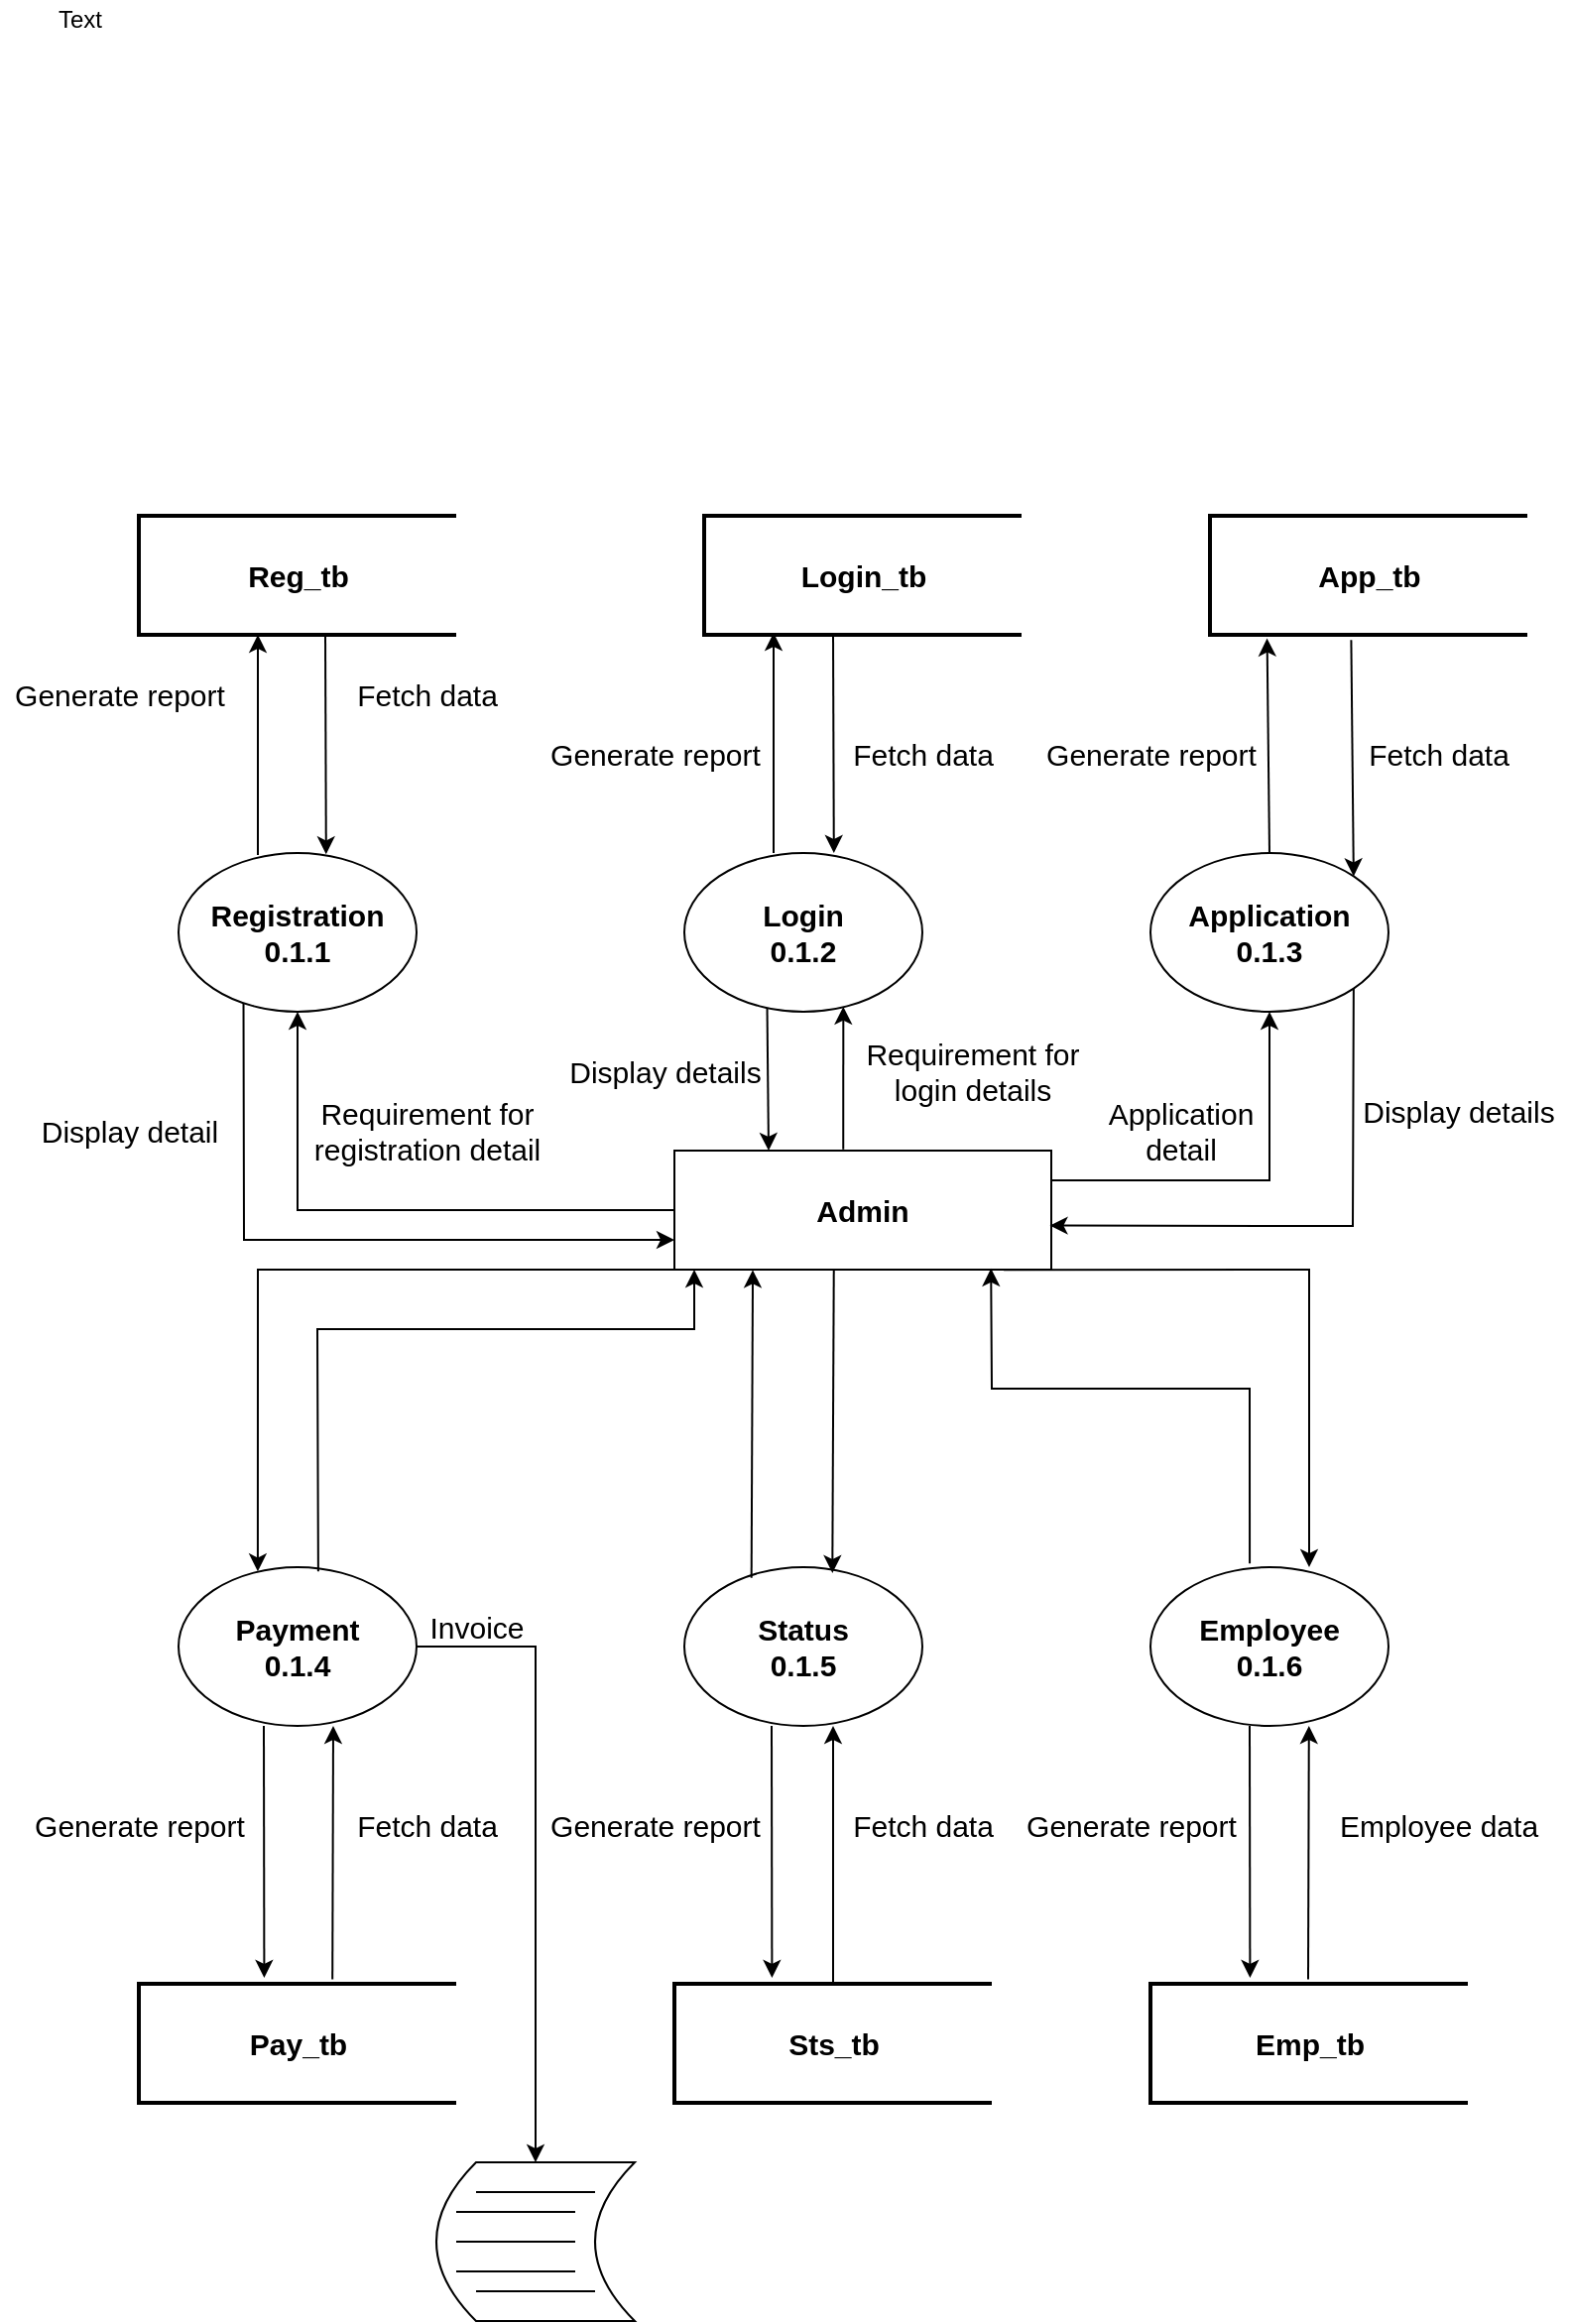 <mxfile version="17.1.3" type="device"><diagram id="9mTJRpyC_dAOaoIo_8Ly" name="Page-1"><mxGraphModel dx="1038" dy="1647" grid="1" gridSize="10" guides="1" tooltips="1" connect="1" arrows="1" fold="1" page="1" pageScale="1" pageWidth="850" pageHeight="1100" math="0" shadow="0"><root><mxCell id="0"/><mxCell id="1" parent="0"/><mxCell id="veaSx_W3QXYo96DT7Hp8-1" value="&lt;b&gt;&lt;font style=&quot;font-size: 15px&quot;&gt;Admin&lt;/font&gt;&lt;/b&gt;" style="rounded=0;whiteSpace=wrap;html=1;" parent="1" vertex="1"><mxGeometry x="360" y="250" width="190" height="60" as="geometry"/></mxCell><mxCell id="veaSx_W3QXYo96DT7Hp8-2" value="&lt;b&gt;Registration&lt;br&gt;0.1.1&lt;br&gt;&lt;/b&gt;" style="ellipse;whiteSpace=wrap;html=1;fontSize=15;" parent="1" vertex="1"><mxGeometry x="110" y="100" width="120" height="80" as="geometry"/></mxCell><mxCell id="veaSx_W3QXYo96DT7Hp8-30" style="edgeStyle=orthogonalEdgeStyle;rounded=0;orthogonalLoop=1;jettySize=auto;html=1;fontSize=15;entryX=0.5;entryY=1;entryDx=0;entryDy=0;" parent="1" target="veaSx_W3QXYo96DT7Hp8-4" edge="1"><mxGeometry relative="1" as="geometry"><mxPoint x="643" y="180" as="targetPoint"/><mxPoint x="550" y="265" as="sourcePoint"/><Array as="points"><mxPoint x="660" y="265"/></Array></mxGeometry></mxCell><mxCell id="veaSx_W3QXYo96DT7Hp8-3" value="&lt;b&gt;Login&lt;br&gt;0.1.2&lt;br&gt;&lt;/b&gt;" style="ellipse;whiteSpace=wrap;html=1;fontSize=15;" parent="1" vertex="1"><mxGeometry x="365" y="100" width="120" height="80" as="geometry"/></mxCell><mxCell id="veaSx_W3QXYo96DT7Hp8-4" value="&lt;b&gt;Application&lt;br&gt;0.1.3&lt;br&gt;&lt;/b&gt;" style="ellipse;whiteSpace=wrap;html=1;fontSize=15;" parent="1" vertex="1"><mxGeometry x="600" y="100" width="120" height="80" as="geometry"/></mxCell><mxCell id="veaSx_W3QXYo96DT7Hp8-5" value="&lt;b&gt;Payment&lt;br&gt;0.1.4&lt;br&gt;&lt;/b&gt;" style="ellipse;whiteSpace=wrap;html=1;fontSize=15;" parent="1" vertex="1"><mxGeometry x="110" y="460" width="120" height="80" as="geometry"/></mxCell><mxCell id="veaSx_W3QXYo96DT7Hp8-6" value="&lt;b&gt;Status&lt;br&gt;0.1.5&lt;br&gt;&lt;/b&gt;" style="ellipse;whiteSpace=wrap;html=1;fontSize=15;" parent="1" vertex="1"><mxGeometry x="365" y="460" width="120" height="80" as="geometry"/></mxCell><mxCell id="veaSx_W3QXYo96DT7Hp8-7" value="&lt;b&gt;Employee&lt;br&gt;0.1.6&lt;br&gt;&lt;/b&gt;" style="ellipse;whiteSpace=wrap;html=1;fontSize=15;" parent="1" vertex="1"><mxGeometry x="600" y="460" width="120" height="80" as="geometry"/></mxCell><mxCell id="veaSx_W3QXYo96DT7Hp8-8" value="" style="endArrow=classic;html=1;rounded=0;fontSize=15;exitX=0;exitY=0.5;exitDx=0;exitDy=0;entryX=0.5;entryY=1;entryDx=0;entryDy=0;" parent="1" source="veaSx_W3QXYo96DT7Hp8-1" target="veaSx_W3QXYo96DT7Hp8-2" edge="1"><mxGeometry width="50" height="50" relative="1" as="geometry"><mxPoint x="400" y="250" as="sourcePoint"/><mxPoint x="170" y="200" as="targetPoint"/><Array as="points"><mxPoint x="170" y="280"/></Array></mxGeometry></mxCell><mxCell id="veaSx_W3QXYo96DT7Hp8-10" value="&lt;b&gt;Reg_tb&lt;/b&gt;" style="strokeWidth=2;html=1;shape=mxgraph.flowchart.annotation_1;align=center;pointerEvents=1;fontSize=15;" parent="1" vertex="1"><mxGeometry x="90" y="-70" width="160" height="60" as="geometry"/></mxCell><mxCell id="veaSx_W3QXYo96DT7Hp8-13" value="" style="endArrow=classic;html=1;rounded=0;fontSize=15;entryX=0;entryY=0.75;entryDx=0;entryDy=0;exitX=0.273;exitY=0.948;exitDx=0;exitDy=0;exitPerimeter=0;" parent="1" source="veaSx_W3QXYo96DT7Hp8-2" target="veaSx_W3QXYo96DT7Hp8-1" edge="1"><mxGeometry width="50" height="50" relative="1" as="geometry"><mxPoint x="150" y="180" as="sourcePoint"/><mxPoint x="450" y="100" as="targetPoint"/><Array as="points"><mxPoint x="143" y="295"/></Array></mxGeometry></mxCell><mxCell id="veaSx_W3QXYo96DT7Hp8-14" value="Requirement for&lt;br&gt;registration detail" style="text;html=1;align=center;verticalAlign=middle;resizable=0;points=[];autosize=1;strokeColor=none;fillColor=none;fontSize=15;" parent="1" vertex="1"><mxGeometry x="170" y="220" width="130" height="40" as="geometry"/></mxCell><mxCell id="veaSx_W3QXYo96DT7Hp8-15" value="Display detail" style="text;html=1;align=center;verticalAlign=middle;resizable=0;points=[];autosize=1;strokeColor=none;fillColor=none;fontSize=15;" parent="1" vertex="1"><mxGeometry x="30" y="230" width="110" height="20" as="geometry"/></mxCell><mxCell id="veaSx_W3QXYo96DT7Hp8-16" value="" style="endArrow=classic;html=1;rounded=0;fontSize=15;" parent="1" edge="1"><mxGeometry width="50" height="50" relative="1" as="geometry"><mxPoint x="150" y="101" as="sourcePoint"/><mxPoint x="150" y="-10" as="targetPoint"/></mxGeometry></mxCell><mxCell id="veaSx_W3QXYo96DT7Hp8-17" value="" style="endArrow=classic;html=1;rounded=0;fontSize=15;entryX=0.62;entryY=0.008;entryDx=0;entryDy=0;entryPerimeter=0;" parent="1" target="veaSx_W3QXYo96DT7Hp8-2" edge="1"><mxGeometry width="50" height="50" relative="1" as="geometry"><mxPoint x="184" y="-10" as="sourcePoint"/><mxPoint x="450" y="90" as="targetPoint"/></mxGeometry></mxCell><mxCell id="veaSx_W3QXYo96DT7Hp8-18" value="Generate report" style="text;html=1;align=center;verticalAlign=middle;resizable=0;points=[];autosize=1;strokeColor=none;fillColor=none;fontSize=15;" parent="1" vertex="1"><mxGeometry x="20" y="10" width="120" height="20" as="geometry"/></mxCell><mxCell id="veaSx_W3QXYo96DT7Hp8-19" value="Fetch data" style="text;html=1;align=center;verticalAlign=middle;resizable=0;points=[];autosize=1;strokeColor=none;fillColor=none;fontSize=15;" parent="1" vertex="1"><mxGeometry x="190" y="10" width="90" height="20" as="geometry"/></mxCell><mxCell id="veaSx_W3QXYo96DT7Hp8-20" value="&lt;b&gt;Login_tb&lt;/b&gt;" style="strokeWidth=2;html=1;shape=mxgraph.flowchart.annotation_1;align=center;pointerEvents=1;fontSize=15;" parent="1" vertex="1"><mxGeometry x="375" y="-70" width="160" height="60" as="geometry"/></mxCell><mxCell id="veaSx_W3QXYo96DT7Hp8-21" value="" style="endArrow=classic;html=1;rounded=0;fontSize=15;entryX=0.25;entryY=0;entryDx=0;entryDy=0;exitX=0.348;exitY=0.978;exitDx=0;exitDy=0;exitPerimeter=0;" parent="1" source="veaSx_W3QXYo96DT7Hp8-3" target="veaSx_W3QXYo96DT7Hp8-1" edge="1"><mxGeometry width="50" height="50" relative="1" as="geometry"><mxPoint x="410" y="180" as="sourcePoint"/><mxPoint x="420" y="190" as="targetPoint"/><Array as="points"/></mxGeometry></mxCell><mxCell id="veaSx_W3QXYo96DT7Hp8-22" value="" style="endArrow=classic;html=1;rounded=0;fontSize=15;entryX=0.668;entryY=0.968;entryDx=0;entryDy=0;entryPerimeter=0;exitX=0.448;exitY=-0.01;exitDx=0;exitDy=0;exitPerimeter=0;" parent="1" source="veaSx_W3QXYo96DT7Hp8-1" target="veaSx_W3QXYo96DT7Hp8-3" edge="1"><mxGeometry width="50" height="50" relative="1" as="geometry"><mxPoint x="445" y="240" as="sourcePoint"/><mxPoint x="490" y="50" as="targetPoint"/></mxGeometry></mxCell><mxCell id="veaSx_W3QXYo96DT7Hp8-23" value="" style="endArrow=classic;html=1;rounded=0;fontSize=15;" parent="1" edge="1"><mxGeometry width="50" height="50" relative="1" as="geometry"><mxPoint x="410" y="100" as="sourcePoint"/><mxPoint x="410" y="-11" as="targetPoint"/></mxGeometry></mxCell><mxCell id="veaSx_W3QXYo96DT7Hp8-24" value="" style="endArrow=classic;html=1;rounded=0;fontSize=15;entryX=0.62;entryY=0.008;entryDx=0;entryDy=0;entryPerimeter=0;" parent="1" edge="1"><mxGeometry width="50" height="50" relative="1" as="geometry"><mxPoint x="440" y="-10.64" as="sourcePoint"/><mxPoint x="440.4" y="100.0" as="targetPoint"/></mxGeometry></mxCell><mxCell id="veaSx_W3QXYo96DT7Hp8-25" value="Generate report" style="text;html=1;align=center;verticalAlign=middle;resizable=0;points=[];autosize=1;strokeColor=none;fillColor=none;fontSize=15;" parent="1" vertex="1"><mxGeometry x="290" y="40" width="120" height="20" as="geometry"/></mxCell><mxCell id="veaSx_W3QXYo96DT7Hp8-26" value="Fetch data" style="text;html=1;align=center;verticalAlign=middle;resizable=0;points=[];autosize=1;strokeColor=none;fillColor=none;fontSize=15;" parent="1" vertex="1"><mxGeometry x="440" y="40" width="90" height="20" as="geometry"/></mxCell><mxCell id="veaSx_W3QXYo96DT7Hp8-27" value="Requirement for&lt;br&gt;login details" style="text;html=1;align=center;verticalAlign=middle;resizable=0;points=[];autosize=1;strokeColor=none;fillColor=none;fontSize=15;" parent="1" vertex="1"><mxGeometry x="450" y="190" width="120" height="40" as="geometry"/></mxCell><mxCell id="veaSx_W3QXYo96DT7Hp8-28" value="Display details" style="text;html=1;align=center;verticalAlign=middle;resizable=0;points=[];autosize=1;strokeColor=none;fillColor=none;fontSize=15;" parent="1" vertex="1"><mxGeometry x="300" y="200" width="110" height="20" as="geometry"/></mxCell><mxCell id="veaSx_W3QXYo96DT7Hp8-29" value="" style="endArrow=classic;html=1;rounded=0;fontSize=15;entryX=0.996;entryY=0.63;entryDx=0;entryDy=0;exitX=1;exitY=1;exitDx=0;exitDy=0;entryPerimeter=0;" parent="1" source="veaSx_W3QXYo96DT7Hp8-4" target="veaSx_W3QXYo96DT7Hp8-1" edge="1"><mxGeometry width="50" height="50" relative="1" as="geometry"><mxPoint x="530" y="120" as="sourcePoint"/><mxPoint x="570" y="240" as="targetPoint"/><Array as="points"><mxPoint x="702" y="288"/></Array></mxGeometry></mxCell><mxCell id="veaSx_W3QXYo96DT7Hp8-31" value="&lt;b&gt;App_tb&lt;/b&gt;" style="strokeWidth=2;html=1;shape=mxgraph.flowchart.annotation_1;align=center;pointerEvents=1;fontSize=15;" parent="1" vertex="1"><mxGeometry x="630" y="-70" width="160" height="60" as="geometry"/></mxCell><mxCell id="veaSx_W3QXYo96DT7Hp8-32" value="Generate report" style="text;html=1;align=center;verticalAlign=middle;resizable=0;points=[];autosize=1;strokeColor=none;fillColor=none;fontSize=15;" parent="1" vertex="1"><mxGeometry x="540" y="40" width="120" height="20" as="geometry"/></mxCell><mxCell id="veaSx_W3QXYo96DT7Hp8-33" value="Fetch data" style="text;html=1;align=center;verticalAlign=middle;resizable=0;points=[];autosize=1;strokeColor=none;fillColor=none;fontSize=15;" parent="1" vertex="1"><mxGeometry x="700" y="40" width="90" height="20" as="geometry"/></mxCell><mxCell id="veaSx_W3QXYo96DT7Hp8-34" value="" style="endArrow=classic;html=1;rounded=0;fontSize=15;exitX=0.5;exitY=0;exitDx=0;exitDy=0;entryX=0.18;entryY=1.03;entryDx=0;entryDy=0;entryPerimeter=0;" parent="1" source="veaSx_W3QXYo96DT7Hp8-4" target="veaSx_W3QXYo96DT7Hp8-31" edge="1"><mxGeometry width="50" height="50" relative="1" as="geometry"><mxPoint x="480" y="40" as="sourcePoint"/><mxPoint x="530" y="-10" as="targetPoint"/></mxGeometry></mxCell><mxCell id="veaSx_W3QXYo96DT7Hp8-35" value="" style="endArrow=classic;html=1;rounded=0;fontSize=15;entryX=1;entryY=0;entryDx=0;entryDy=0;exitX=0.445;exitY=1.043;exitDx=0;exitDy=0;exitPerimeter=0;" parent="1" source="veaSx_W3QXYo96DT7Hp8-31" target="veaSx_W3QXYo96DT7Hp8-4" edge="1"><mxGeometry width="50" height="50" relative="1" as="geometry"><mxPoint x="480" y="40" as="sourcePoint"/><mxPoint x="530" y="-10" as="targetPoint"/></mxGeometry></mxCell><mxCell id="veaSx_W3QXYo96DT7Hp8-36" value="Application&lt;br&gt;detail" style="text;html=1;align=center;verticalAlign=middle;resizable=0;points=[];autosize=1;strokeColor=none;fillColor=none;fontSize=15;" parent="1" vertex="1"><mxGeometry x="570" y="220" width="90" height="40" as="geometry"/></mxCell><mxCell id="veaSx_W3QXYo96DT7Hp8-37" value="Display details" style="text;html=1;align=center;verticalAlign=middle;resizable=0;points=[];autosize=1;strokeColor=none;fillColor=none;fontSize=15;" parent="1" vertex="1"><mxGeometry x="700" y="220" width="110" height="20" as="geometry"/></mxCell><mxCell id="veaSx_W3QXYo96DT7Hp8-38" value="" style="endArrow=classic;html=1;rounded=0;fontSize=15;entryX=0.333;entryY=0.027;entryDx=0;entryDy=0;entryPerimeter=0;" parent="1" target="veaSx_W3QXYo96DT7Hp8-5" edge="1"><mxGeometry width="50" height="50" relative="1" as="geometry"><mxPoint x="360" y="310" as="sourcePoint"/><mxPoint x="530" y="380" as="targetPoint"/><Array as="points"><mxPoint x="150" y="310"/></Array></mxGeometry></mxCell><mxCell id="veaSx_W3QXYo96DT7Hp8-39" value="" style="endArrow=classic;html=1;rounded=0;fontSize=15;exitX=0.587;exitY=0.027;exitDx=0;exitDy=0;exitPerimeter=0;" parent="1" source="veaSx_W3QXYo96DT7Hp8-5" edge="1"><mxGeometry width="50" height="50" relative="1" as="geometry"><mxPoint x="480" y="430" as="sourcePoint"/><mxPoint x="370" y="310" as="targetPoint"/><Array as="points"><mxPoint x="180" y="340"/><mxPoint x="370" y="340"/></Array></mxGeometry></mxCell><mxCell id="veaSx_W3QXYo96DT7Hp8-40" value="" style="endArrow=classic;html=1;rounded=0;fontSize=15;exitX=0.282;exitY=0.067;exitDx=0;exitDy=0;exitPerimeter=0;entryX=0.208;entryY=1.003;entryDx=0;entryDy=0;entryPerimeter=0;" parent="1" source="veaSx_W3QXYo96DT7Hp8-6" target="veaSx_W3QXYo96DT7Hp8-1" edge="1"><mxGeometry width="50" height="50" relative="1" as="geometry"><mxPoint x="480" y="430" as="sourcePoint"/><mxPoint x="530" y="380" as="targetPoint"/></mxGeometry></mxCell><mxCell id="veaSx_W3QXYo96DT7Hp8-41" value="" style="endArrow=classic;html=1;rounded=0;fontSize=15;exitX=0.423;exitY=1.003;exitDx=0;exitDy=0;exitPerimeter=0;entryX=0.622;entryY=0.037;entryDx=0;entryDy=0;entryPerimeter=0;" parent="1" source="veaSx_W3QXYo96DT7Hp8-1" target="veaSx_W3QXYo96DT7Hp8-6" edge="1"><mxGeometry width="50" height="50" relative="1" as="geometry"><mxPoint x="480" y="430" as="sourcePoint"/><mxPoint x="530" y="380" as="targetPoint"/></mxGeometry></mxCell><mxCell id="veaSx_W3QXYo96DT7Hp8-42" value="" style="endArrow=classic;html=1;rounded=0;fontSize=15;exitX=0.874;exitY=1.003;exitDx=0;exitDy=0;exitPerimeter=0;" parent="1" source="veaSx_W3QXYo96DT7Hp8-1" edge="1"><mxGeometry width="50" height="50" relative="1" as="geometry"><mxPoint x="480" y="430" as="sourcePoint"/><mxPoint x="680" y="460" as="targetPoint"/><Array as="points"><mxPoint x="680" y="310"/></Array></mxGeometry></mxCell><mxCell id="veaSx_W3QXYo96DT7Hp8-43" value="" style="endArrow=classic;html=1;rounded=0;fontSize=15;exitX=0.417;exitY=-0.023;exitDx=0;exitDy=0;exitPerimeter=0;entryX=0.84;entryY=0.99;entryDx=0;entryDy=0;entryPerimeter=0;" parent="1" source="veaSx_W3QXYo96DT7Hp8-7" target="veaSx_W3QXYo96DT7Hp8-1" edge="1"><mxGeometry width="50" height="50" relative="1" as="geometry"><mxPoint x="480" y="430" as="sourcePoint"/><mxPoint x="530" y="360" as="targetPoint"/><Array as="points"><mxPoint x="650" y="370"/><mxPoint x="520" y="370"/></Array></mxGeometry></mxCell><mxCell id="veaSx_W3QXYo96DT7Hp8-44" value="&lt;b&gt;Pay_tb&lt;/b&gt;" style="strokeWidth=2;html=1;shape=mxgraph.flowchart.annotation_1;align=center;pointerEvents=1;fontSize=15;" parent="1" vertex="1"><mxGeometry x="90" y="670" width="160" height="60" as="geometry"/></mxCell><mxCell id="veaSx_W3QXYo96DT7Hp8-45" value="&lt;b&gt;Sts_tb&lt;/b&gt;" style="strokeWidth=2;html=1;shape=mxgraph.flowchart.annotation_1;align=center;pointerEvents=1;fontSize=15;" parent="1" vertex="1"><mxGeometry x="360" y="670" width="160" height="60" as="geometry"/></mxCell><mxCell id="veaSx_W3QXYo96DT7Hp8-46" value="&lt;b&gt;Emp_tb&lt;/b&gt;" style="strokeWidth=2;html=1;shape=mxgraph.flowchart.annotation_1;align=center;pointerEvents=1;fontSize=15;" parent="1" vertex="1"><mxGeometry x="600" y="670" width="160" height="60" as="geometry"/></mxCell><mxCell id="veaSx_W3QXYo96DT7Hp8-47" value="" style="endArrow=classic;html=1;rounded=0;fontSize=15;entryX=0.395;entryY=-0.05;entryDx=0;entryDy=0;entryPerimeter=0;" parent="1" target="veaSx_W3QXYo96DT7Hp8-44" edge="1"><mxGeometry width="50" height="50" relative="1" as="geometry"><mxPoint x="153" y="540" as="sourcePoint"/><mxPoint x="530" y="380" as="targetPoint"/></mxGeometry></mxCell><mxCell id="veaSx_W3QXYo96DT7Hp8-48" value="" style="endArrow=classic;html=1;rounded=0;fontSize=15;exitX=0.61;exitY=-0.037;exitDx=0;exitDy=0;exitPerimeter=0;" parent="1" source="veaSx_W3QXYo96DT7Hp8-44" edge="1"><mxGeometry width="50" height="50" relative="1" as="geometry"><mxPoint x="480" y="530" as="sourcePoint"/><mxPoint x="188" y="540" as="targetPoint"/></mxGeometry></mxCell><mxCell id="veaSx_W3QXYo96DT7Hp8-49" value="" style="endArrow=classic;html=1;rounded=0;fontSize=15;entryX=0.395;entryY=-0.05;entryDx=0;entryDy=0;entryPerimeter=0;" parent="1" edge="1"><mxGeometry width="50" height="50" relative="1" as="geometry"><mxPoint x="409" y="540" as="sourcePoint"/><mxPoint x="409.2" y="667" as="targetPoint"/></mxGeometry></mxCell><mxCell id="veaSx_W3QXYo96DT7Hp8-50" value="" style="endArrow=classic;html=1;rounded=0;fontSize=15;" parent="1" edge="1"><mxGeometry width="50" height="50" relative="1" as="geometry"><mxPoint x="440" y="670" as="sourcePoint"/><mxPoint x="440" y="540" as="targetPoint"/></mxGeometry></mxCell><mxCell id="veaSx_W3QXYo96DT7Hp8-51" value="" style="endArrow=classic;html=1;rounded=0;fontSize=15;entryX=0.395;entryY=-0.05;entryDx=0;entryDy=0;entryPerimeter=0;" parent="1" edge="1"><mxGeometry width="50" height="50" relative="1" as="geometry"><mxPoint x="650" y="540" as="sourcePoint"/><mxPoint x="650.2" y="667" as="targetPoint"/></mxGeometry></mxCell><mxCell id="veaSx_W3QXYo96DT7Hp8-52" value="" style="endArrow=classic;html=1;rounded=0;fontSize=15;exitX=0.61;exitY=-0.037;exitDx=0;exitDy=0;exitPerimeter=0;" parent="1" edge="1"><mxGeometry width="50" height="50" relative="1" as="geometry"><mxPoint x="679.5" y="667.78" as="sourcePoint"/><mxPoint x="679.9" y="540" as="targetPoint"/></mxGeometry></mxCell><mxCell id="veaSx_W3QXYo96DT7Hp8-53" value="Fetch data" style="text;html=1;align=center;verticalAlign=middle;resizable=0;points=[];autosize=1;strokeColor=none;fillColor=none;fontSize=15;" parent="1" vertex="1"><mxGeometry x="190" y="580" width="90" height="20" as="geometry"/></mxCell><mxCell id="veaSx_W3QXYo96DT7Hp8-54" value="Generate report" style="text;html=1;align=center;verticalAlign=middle;resizable=0;points=[];autosize=1;strokeColor=none;fillColor=none;fontSize=15;" parent="1" vertex="1"><mxGeometry x="30" y="580" width="120" height="20" as="geometry"/></mxCell><mxCell id="veaSx_W3QXYo96DT7Hp8-56" value="Generate report" style="text;html=1;align=center;verticalAlign=middle;resizable=0;points=[];autosize=1;strokeColor=none;fillColor=none;fontSize=15;" parent="1" vertex="1"><mxGeometry x="290" y="580" width="120" height="20" as="geometry"/></mxCell><mxCell id="veaSx_W3QXYo96DT7Hp8-57" value="Fetch data" style="text;html=1;align=center;verticalAlign=middle;resizable=0;points=[];autosize=1;strokeColor=none;fillColor=none;fontSize=15;" parent="1" vertex="1"><mxGeometry x="440" y="580" width="90" height="20" as="geometry"/></mxCell><mxCell id="veaSx_W3QXYo96DT7Hp8-58" value="Generate report" style="text;html=1;align=center;verticalAlign=middle;resizable=0;points=[];autosize=1;strokeColor=none;fillColor=none;fontSize=15;" parent="1" vertex="1"><mxGeometry x="530" y="580" width="120" height="20" as="geometry"/></mxCell><mxCell id="veaSx_W3QXYo96DT7Hp8-59" value="Employee data" style="text;html=1;align=center;verticalAlign=middle;resizable=0;points=[];autosize=1;strokeColor=none;fillColor=none;fontSize=15;" parent="1" vertex="1"><mxGeometry x="685" y="580" width="120" height="20" as="geometry"/></mxCell><mxCell id="veaSx_W3QXYo96DT7Hp8-60" value="" style="endArrow=classic;html=1;rounded=0;fontSize=15;exitX=1;exitY=0.5;exitDx=0;exitDy=0;" parent="1" source="veaSx_W3QXYo96DT7Hp8-5" edge="1"><mxGeometry width="50" height="50" relative="1" as="geometry"><mxPoint x="480" y="630" as="sourcePoint"/><mxPoint x="290" y="760" as="targetPoint"/><Array as="points"><mxPoint x="290" y="500"/></Array></mxGeometry></mxCell><mxCell id="veaSx_W3QXYo96DT7Hp8-62" value="" style="shape=dataStorage;whiteSpace=wrap;html=1;fixedSize=1;fontSize=15;" parent="1" vertex="1"><mxGeometry x="240" y="760" width="100" height="80" as="geometry"/></mxCell><mxCell id="veaSx_W3QXYo96DT7Hp8-65" value="" style="line;strokeWidth=1;rotatable=0;dashed=0;labelPosition=right;align=left;verticalAlign=middle;spacingTop=0;spacingLeft=6;points=[];portConstraint=eastwest;fontSize=15;" parent="1" vertex="1"><mxGeometry x="250" y="780" width="60" height="10" as="geometry"/></mxCell><mxCell id="veaSx_W3QXYo96DT7Hp8-66" value="" style="line;strokeWidth=1;rotatable=0;dashed=0;labelPosition=right;align=left;verticalAlign=middle;spacingTop=0;spacingLeft=6;points=[];portConstraint=eastwest;fontSize=15;" parent="1" vertex="1"><mxGeometry x="260" y="770" width="60" height="10" as="geometry"/></mxCell><mxCell id="veaSx_W3QXYo96DT7Hp8-67" value="" style="line;strokeWidth=1;rotatable=0;dashed=0;labelPosition=right;align=left;verticalAlign=middle;spacingTop=0;spacingLeft=6;points=[];portConstraint=eastwest;fontSize=15;" parent="1" vertex="1"><mxGeometry x="250" y="795" width="60" height="10" as="geometry"/></mxCell><mxCell id="veaSx_W3QXYo96DT7Hp8-68" value="" style="line;strokeWidth=1;rotatable=0;dashed=0;labelPosition=right;align=left;verticalAlign=middle;spacingTop=0;spacingLeft=6;points=[];portConstraint=eastwest;fontSize=15;" parent="1" vertex="1"><mxGeometry x="250" y="810" width="60" height="10" as="geometry"/></mxCell><mxCell id="veaSx_W3QXYo96DT7Hp8-69" value="" style="line;strokeWidth=1;rotatable=0;dashed=0;labelPosition=right;align=left;verticalAlign=middle;spacingTop=0;spacingLeft=6;points=[];portConstraint=eastwest;fontSize=15;" parent="1" vertex="1"><mxGeometry x="260" y="820" width="60" height="10" as="geometry"/></mxCell><mxCell id="veaSx_W3QXYo96DT7Hp8-70" value="Invoice" style="text;html=1;align=center;verticalAlign=middle;resizable=0;points=[];autosize=1;strokeColor=none;fillColor=none;fontSize=15;" parent="1" vertex="1"><mxGeometry x="230" y="480" width="60" height="20" as="geometry"/></mxCell><mxCell id="LcFqmIBYyriJo9HJzhfo-1" value="Text" style="text;html=1;align=center;verticalAlign=middle;resizable=0;points=[];autosize=1;strokeColor=none;fillColor=none;" vertex="1" parent="1"><mxGeometry x="40" y="-330" width="40" height="20" as="geometry"/></mxCell></root></mxGraphModel></diagram></mxfile>